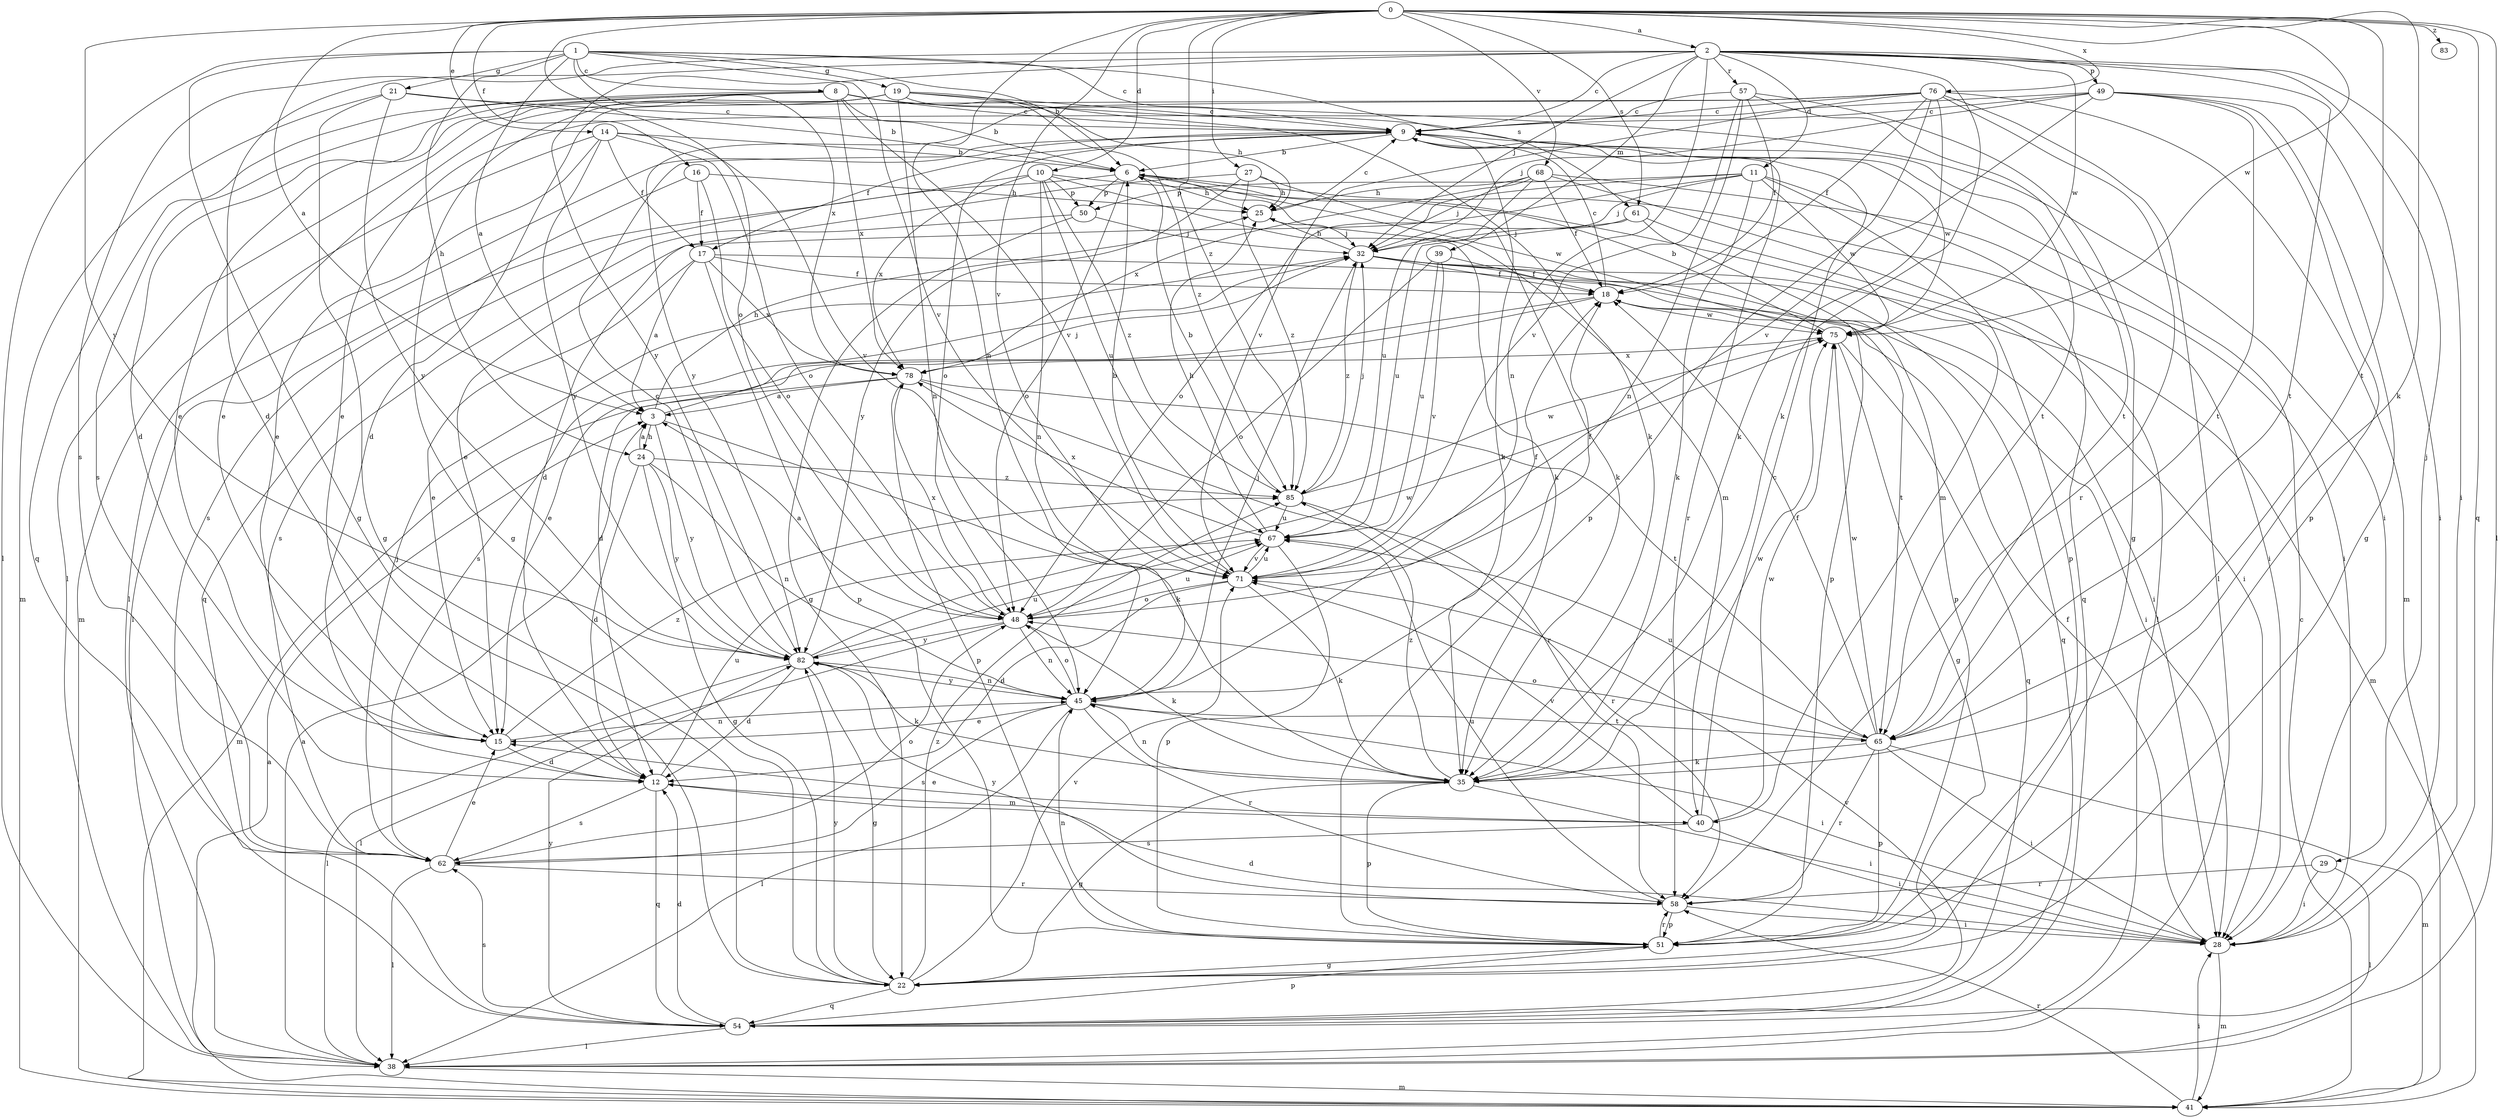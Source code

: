 strict digraph  {
0;
1;
2;
3;
6;
8;
9;
10;
11;
12;
14;
15;
16;
17;
18;
19;
21;
22;
24;
25;
27;
28;
29;
32;
35;
38;
39;
40;
41;
45;
48;
49;
50;
51;
54;
57;
58;
61;
62;
65;
67;
68;
71;
75;
76;
78;
82;
83;
85;
0 -> 2  [label=a];
0 -> 3  [label=a];
0 -> 10  [label=d];
0 -> 14  [label=e];
0 -> 16  [label=f];
0 -> 27  [label=i];
0 -> 35  [label=k];
0 -> 38  [label=l];
0 -> 45  [label=n];
0 -> 48  [label=o];
0 -> 54  [label=q];
0 -> 61  [label=s];
0 -> 65  [label=t];
0 -> 68  [label=v];
0 -> 71  [label=v];
0 -> 75  [label=w];
0 -> 76  [label=x];
0 -> 82  [label=y];
0 -> 83  [label=z];
0 -> 85  [label=z];
1 -> 3  [label=a];
1 -> 6  [label=b];
1 -> 8  [label=c];
1 -> 9  [label=c];
1 -> 19  [label=g];
1 -> 21  [label=g];
1 -> 22  [label=g];
1 -> 24  [label=h];
1 -> 38  [label=l];
1 -> 61  [label=s];
1 -> 71  [label=v];
1 -> 78  [label=x];
2 -> 9  [label=c];
2 -> 11  [label=d];
2 -> 12  [label=d];
2 -> 28  [label=i];
2 -> 29  [label=j];
2 -> 32  [label=j];
2 -> 35  [label=k];
2 -> 39  [label=m];
2 -> 45  [label=n];
2 -> 49  [label=p];
2 -> 57  [label=r];
2 -> 62  [label=s];
2 -> 65  [label=t];
2 -> 75  [label=w];
2 -> 82  [label=y];
3 -> 24  [label=h];
3 -> 25  [label=h];
3 -> 32  [label=j];
3 -> 35  [label=k];
3 -> 82  [label=y];
6 -> 25  [label=h];
6 -> 28  [label=i];
6 -> 38  [label=l];
6 -> 40  [label=m];
6 -> 48  [label=o];
6 -> 50  [label=p];
6 -> 75  [label=w];
8 -> 6  [label=b];
8 -> 9  [label=c];
8 -> 12  [label=d];
8 -> 15  [label=e];
8 -> 28  [label=i];
8 -> 54  [label=q];
8 -> 62  [label=s];
8 -> 65  [label=t];
8 -> 71  [label=v];
8 -> 78  [label=x];
9 -> 6  [label=b];
9 -> 17  [label=f];
9 -> 35  [label=k];
9 -> 38  [label=l];
9 -> 48  [label=o];
9 -> 58  [label=r];
9 -> 75  [label=w];
10 -> 35  [label=k];
10 -> 40  [label=m];
10 -> 45  [label=n];
10 -> 50  [label=p];
10 -> 54  [label=q];
10 -> 67  [label=u];
10 -> 78  [label=x];
10 -> 85  [label=z];
11 -> 15  [label=e];
11 -> 32  [label=j];
11 -> 35  [label=k];
11 -> 48  [label=o];
11 -> 50  [label=p];
11 -> 51  [label=p];
11 -> 54  [label=q];
11 -> 75  [label=w];
12 -> 40  [label=m];
12 -> 54  [label=q];
12 -> 62  [label=s];
12 -> 67  [label=u];
14 -> 6  [label=b];
14 -> 15  [label=e];
14 -> 17  [label=f];
14 -> 41  [label=m];
14 -> 48  [label=o];
14 -> 71  [label=v];
14 -> 82  [label=y];
15 -> 12  [label=d];
15 -> 45  [label=n];
15 -> 85  [label=z];
16 -> 17  [label=f];
16 -> 25  [label=h];
16 -> 48  [label=o];
16 -> 62  [label=s];
17 -> 3  [label=a];
17 -> 15  [label=e];
17 -> 18  [label=f];
17 -> 28  [label=i];
17 -> 51  [label=p];
17 -> 78  [label=x];
18 -> 9  [label=c];
18 -> 12  [label=d];
18 -> 15  [label=e];
18 -> 28  [label=i];
18 -> 75  [label=w];
19 -> 9  [label=c];
19 -> 15  [label=e];
19 -> 22  [label=g];
19 -> 25  [label=h];
19 -> 35  [label=k];
19 -> 38  [label=l];
19 -> 45  [label=n];
19 -> 85  [label=z];
21 -> 6  [label=b];
21 -> 9  [label=c];
21 -> 22  [label=g];
21 -> 41  [label=m];
21 -> 82  [label=y];
22 -> 54  [label=q];
22 -> 71  [label=v];
22 -> 82  [label=y];
22 -> 85  [label=z];
24 -> 3  [label=a];
24 -> 12  [label=d];
24 -> 22  [label=g];
24 -> 45  [label=n];
24 -> 82  [label=y];
24 -> 85  [label=z];
25 -> 9  [label=c];
25 -> 32  [label=j];
27 -> 12  [label=d];
27 -> 25  [label=h];
27 -> 35  [label=k];
27 -> 82  [label=y];
27 -> 85  [label=z];
28 -> 12  [label=d];
28 -> 18  [label=f];
28 -> 41  [label=m];
29 -> 28  [label=i];
29 -> 38  [label=l];
29 -> 58  [label=r];
32 -> 18  [label=f];
32 -> 25  [label=h];
32 -> 41  [label=m];
32 -> 51  [label=p];
32 -> 54  [label=q];
32 -> 62  [label=s];
32 -> 65  [label=t];
32 -> 85  [label=z];
35 -> 22  [label=g];
35 -> 28  [label=i];
35 -> 45  [label=n];
35 -> 51  [label=p];
35 -> 75  [label=w];
35 -> 85  [label=z];
38 -> 3  [label=a];
38 -> 41  [label=m];
39 -> 18  [label=f];
39 -> 48  [label=o];
39 -> 67  [label=u];
39 -> 71  [label=v];
40 -> 9  [label=c];
40 -> 15  [label=e];
40 -> 28  [label=i];
40 -> 62  [label=s];
40 -> 71  [label=v];
40 -> 75  [label=w];
41 -> 3  [label=a];
41 -> 9  [label=c];
41 -> 28  [label=i];
41 -> 58  [label=r];
45 -> 15  [label=e];
45 -> 28  [label=i];
45 -> 32  [label=j];
45 -> 38  [label=l];
45 -> 48  [label=o];
45 -> 58  [label=r];
45 -> 62  [label=s];
45 -> 65  [label=t];
45 -> 82  [label=y];
48 -> 3  [label=a];
48 -> 18  [label=f];
48 -> 35  [label=k];
48 -> 38  [label=l];
48 -> 45  [label=n];
48 -> 67  [label=u];
48 -> 78  [label=x];
48 -> 82  [label=y];
49 -> 9  [label=c];
49 -> 15  [label=e];
49 -> 22  [label=g];
49 -> 28  [label=i];
49 -> 32  [label=j];
49 -> 51  [label=p];
49 -> 65  [label=t];
49 -> 71  [label=v];
50 -> 22  [label=g];
50 -> 32  [label=j];
50 -> 62  [label=s];
51 -> 22  [label=g];
51 -> 45  [label=n];
51 -> 58  [label=r];
54 -> 12  [label=d];
54 -> 38  [label=l];
54 -> 51  [label=p];
54 -> 62  [label=s];
54 -> 71  [label=v];
54 -> 82  [label=y];
57 -> 9  [label=c];
57 -> 18  [label=f];
57 -> 22  [label=g];
57 -> 45  [label=n];
57 -> 65  [label=t];
57 -> 71  [label=v];
58 -> 28  [label=i];
58 -> 51  [label=p];
58 -> 67  [label=u];
58 -> 82  [label=y];
61 -> 28  [label=i];
61 -> 32  [label=j];
61 -> 51  [label=p];
61 -> 67  [label=u];
62 -> 15  [label=e];
62 -> 32  [label=j];
62 -> 38  [label=l];
62 -> 48  [label=o];
62 -> 58  [label=r];
65 -> 18  [label=f];
65 -> 28  [label=i];
65 -> 35  [label=k];
65 -> 41  [label=m];
65 -> 48  [label=o];
65 -> 51  [label=p];
65 -> 58  [label=r];
65 -> 67  [label=u];
65 -> 75  [label=w];
67 -> 25  [label=h];
67 -> 51  [label=p];
67 -> 71  [label=v];
67 -> 78  [label=x];
68 -> 18  [label=f];
68 -> 25  [label=h];
68 -> 28  [label=i];
68 -> 32  [label=j];
68 -> 38  [label=l];
68 -> 67  [label=u];
68 -> 78  [label=x];
71 -> 6  [label=b];
71 -> 12  [label=d];
71 -> 18  [label=f];
71 -> 35  [label=k];
71 -> 48  [label=o];
71 -> 67  [label=u];
75 -> 6  [label=b];
75 -> 22  [label=g];
75 -> 54  [label=q];
75 -> 78  [label=x];
76 -> 9  [label=c];
76 -> 12  [label=d];
76 -> 18  [label=f];
76 -> 35  [label=k];
76 -> 38  [label=l];
76 -> 41  [label=m];
76 -> 51  [label=p];
76 -> 58  [label=r];
76 -> 71  [label=v];
76 -> 82  [label=y];
78 -> 3  [label=a];
78 -> 41  [label=m];
78 -> 51  [label=p];
78 -> 58  [label=r];
78 -> 65  [label=t];
82 -> 9  [label=c];
82 -> 12  [label=d];
82 -> 22  [label=g];
82 -> 35  [label=k];
82 -> 38  [label=l];
82 -> 45  [label=n];
82 -> 67  [label=u];
82 -> 75  [label=w];
85 -> 6  [label=b];
85 -> 32  [label=j];
85 -> 58  [label=r];
85 -> 67  [label=u];
85 -> 75  [label=w];
}
